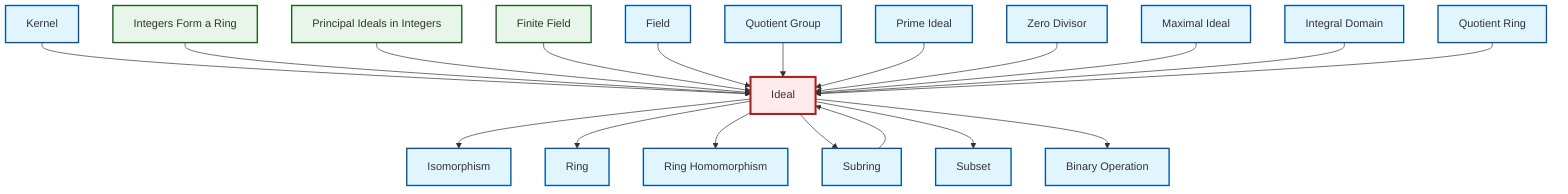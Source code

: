 graph TD
    classDef definition fill:#e1f5fe,stroke:#01579b,stroke-width:2px
    classDef theorem fill:#f3e5f5,stroke:#4a148c,stroke-width:2px
    classDef axiom fill:#fff3e0,stroke:#e65100,stroke-width:2px
    classDef example fill:#e8f5e9,stroke:#1b5e20,stroke-width:2px
    classDef current fill:#ffebee,stroke:#b71c1c,stroke-width:3px
    ex-finite-field["Finite Field"]:::example
    def-subset["Subset"]:::definition
    def-isomorphism["Isomorphism"]:::definition
    def-ring-homomorphism["Ring Homomorphism"]:::definition
    def-subring["Subring"]:::definition
    def-maximal-ideal["Maximal Ideal"]:::definition
    def-ring["Ring"]:::definition
    def-binary-operation["Binary Operation"]:::definition
    ex-integers-ring["Integers Form a Ring"]:::example
    def-quotient-ring["Quotient Ring"]:::definition
    def-field["Field"]:::definition
    def-kernel["Kernel"]:::definition
    def-zero-divisor["Zero Divisor"]:::definition
    ex-principal-ideal["Principal Ideals in Integers"]:::example
    def-quotient-group["Quotient Group"]:::definition
    def-integral-domain["Integral Domain"]:::definition
    def-ideal["Ideal"]:::definition
    def-prime-ideal["Prime Ideal"]:::definition
    def-ideal --> def-isomorphism
    def-kernel --> def-ideal
    def-subring --> def-ideal
    ex-integers-ring --> def-ideal
    ex-principal-ideal --> def-ideal
    ex-finite-field --> def-ideal
    def-field --> def-ideal
    def-quotient-group --> def-ideal
    def-prime-ideal --> def-ideal
    def-zero-divisor --> def-ideal
    def-maximal-ideal --> def-ideal
    def-ideal --> def-ring
    def-integral-domain --> def-ideal
    def-quotient-ring --> def-ideal
    def-ideal --> def-ring-homomorphism
    def-ideal --> def-subring
    def-ideal --> def-subset
    def-ideal --> def-binary-operation
    class def-ideal current